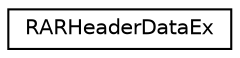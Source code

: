 digraph "Graphical Class Hierarchy"
{
 // LATEX_PDF_SIZE
  edge [fontname="Helvetica",fontsize="10",labelfontname="Helvetica",labelfontsize="10"];
  node [fontname="Helvetica",fontsize="10",shape=record];
  rankdir="LR";
  Node0 [label="RARHeaderDataEx",height=0.2,width=0.4,color="black", fillcolor="white", style="filled",URL="$structRARHeaderDataEx.html",tooltip=" "];
}
